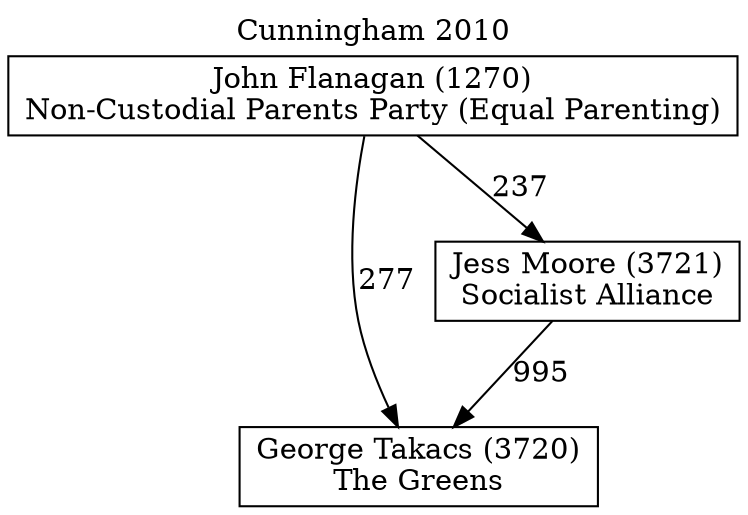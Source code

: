 // House preference flow
digraph "George Takacs (3720)_Cunningham_2010" {
	graph [label="Cunningham 2010" labelloc=t mclimit=10]
	node [shape=box]
	"George Takacs (3720)" [label="George Takacs (3720)
The Greens"]
	"Jess Moore (3721)" [label="Jess Moore (3721)
Socialist Alliance"]
	"John Flanagan (1270)" [label="John Flanagan (1270)
Non-Custodial Parents Party (Equal Parenting)"]
	"Jess Moore (3721)" -> "George Takacs (3720)" [label=995]
	"John Flanagan (1270)" -> "George Takacs (3720)" [label=277]
	"John Flanagan (1270)" -> "Jess Moore (3721)" [label=237]
}

